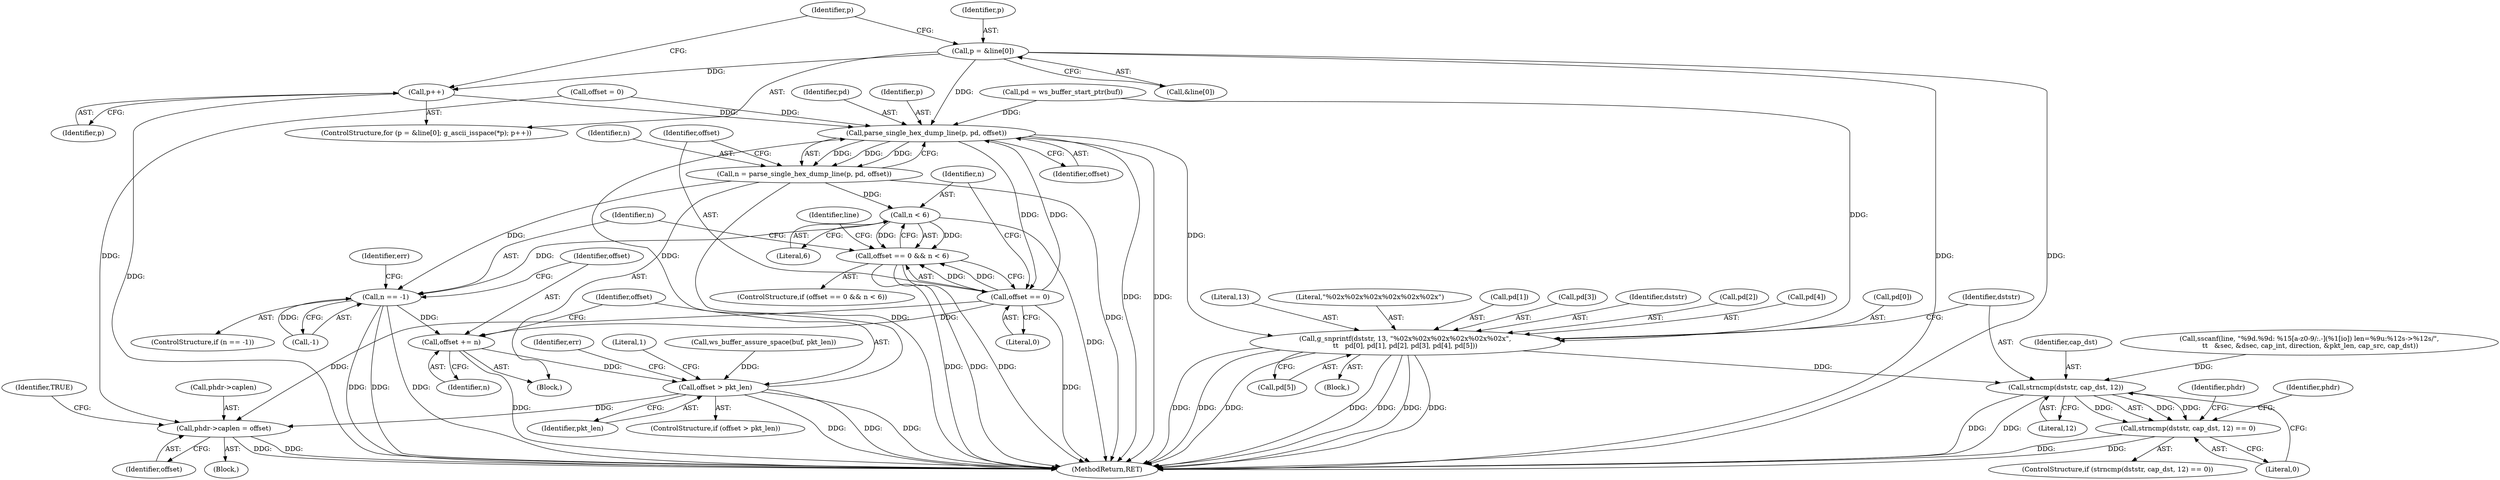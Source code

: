 digraph "0_wireshark_11edc83b98a61e890d7bb01855389d40e984ea82@pointer" {
"1000248" [label="(Call,p++)"];
"1000239" [label="(Call,p = &line[0])"];
"1000259" [label="(Call,parse_single_hex_dump_line(p, pd, offset))"];
"1000257" [label="(Call,n = parse_single_hex_dump_line(p, pd, offset))"];
"1000268" [label="(Call,n < 6)"];
"1000264" [label="(Call,offset == 0 && n < 6)"];
"1000297" [label="(Call,n == -1)"];
"1000313" [label="(Call,offset += n)"];
"1000317" [label="(Call,offset > pkt_len)"];
"1000399" [label="(Call,phdr->caplen = offset)"];
"1000265" [label="(Call,offset == 0)"];
"1000340" [label="(Call,g_snprintf(dststr, 13, \"%02x%02x%02x%02x%02x%02x\",\n\t\t   pd[0], pd[1], pd[2], pd[3], pd[4], pd[5]))"];
"1000364" [label="(Call,strncmp(dststr, cap_dst, 12))"];
"1000363" [label="(Call,strncmp(dststr, cap_dst, 12) == 0)"];
"1000353" [label="(Call,pd[3])"];
"1000403" [label="(Identifier,offset)"];
"1000367" [label="(Literal,12)"];
"1000219" [label="(Call,ws_buffer_assure_space(buf, pkt_len))"];
"1000406" [label="(MethodReturn,RET)"];
"1000341" [label="(Identifier,dststr)"];
"1000314" [label="(Identifier,offset)"];
"1000269" [label="(Identifier,n)"];
"1000350" [label="(Call,pd[2])"];
"1000274" [label="(Identifier,line)"];
"1000297" [label="(Call,n == -1)"];
"1000267" [label="(Literal,0)"];
"1000264" [label="(Call,offset == 0 && n < 6)"];
"1000359" [label="(Call,pd[5])"];
"1000119" [label="(Block,)"];
"1000323" [label="(Identifier,err)"];
"1000265" [label="(Call,offset == 0)"];
"1000317" [label="(Call,offset > pkt_len)"];
"1000339" [label="(Block,)"];
"1000268" [label="(Call,n < 6)"];
"1000298" [label="(Identifier,n)"];
"1000368" [label="(Literal,0)"];
"1000400" [label="(Call,phdr->caplen)"];
"1000266" [label="(Identifier,offset)"];
"1000356" [label="(Call,pd[4])"];
"1000258" [label="(Identifier,n)"];
"1000366" [label="(Identifier,cap_dst)"];
"1000262" [label="(Identifier,offset)"];
"1000263" [label="(ControlStructure,if (offset == 0 && n < 6))"];
"1000364" [label="(Call,strncmp(dststr, cap_dst, 12))"];
"1000363" [label="(Call,strncmp(dststr, cap_dst, 12) == 0)"];
"1000399" [label="(Call,phdr->caplen = offset)"];
"1000296" [label="(ControlStructure,if (n == -1))"];
"1000247" [label="(Identifier,p)"];
"1000371" [label="(Identifier,phdr)"];
"1000240" [label="(Identifier,p)"];
"1000241" [label="(Call,&line[0])"];
"1000270" [label="(Literal,6)"];
"1000260" [label="(Identifier,p)"];
"1000313" [label="(Call,offset += n)"];
"1000315" [label="(Identifier,n)"];
"1000135" [label="(Call,offset = 0)"];
"1000248" [label="(Call,p++)"];
"1000222" [label="(Call,pd = ws_buffer_start_ptr(buf))"];
"1000362" [label="(ControlStructure,if (strncmp(dststr, cap_dst, 12) == 0))"];
"1000340" [label="(Call,g_snprintf(dststr, 13, \"%02x%02x%02x%02x%02x%02x\",\n\t\t   pd[0], pd[1], pd[2], pd[3], pd[4], pd[5]))"];
"1000299" [label="(Call,-1)"];
"1000228" [label="(Block,)"];
"1000304" [label="(Identifier,err)"];
"1000227" [label="(Literal,1)"];
"1000344" [label="(Call,pd[0])"];
"1000318" [label="(Identifier,offset)"];
"1000259" [label="(Call,parse_single_hex_dump_line(p, pd, offset))"];
"1000319" [label="(Identifier,pkt_len)"];
"1000365" [label="(Identifier,dststr)"];
"1000405" [label="(Identifier,TRUE)"];
"1000238" [label="(ControlStructure,for (p = &line[0]; g_ascii_isspace(*p); p++))"];
"1000261" [label="(Identifier,pd)"];
"1000342" [label="(Literal,13)"];
"1000257" [label="(Call,n = parse_single_hex_dump_line(p, pd, offset))"];
"1000343" [label="(Literal,\"%02x%02x%02x%02x%02x%02x\")"];
"1000377" [label="(Identifier,phdr)"];
"1000239" [label="(Call,p = &line[0])"];
"1000153" [label="(Call,sscanf(line, \"%9d.%9d: %15[a-z0-9/:.-](%1[io]) len=%9u:%12s->%12s/\",\n \t\t   &sec, &dsec, cap_int, direction, &pkt_len, cap_src, cap_dst))"];
"1000249" [label="(Identifier,p)"];
"1000316" [label="(ControlStructure,if (offset > pkt_len))"];
"1000347" [label="(Call,pd[1])"];
"1000248" -> "1000238"  [label="AST: "];
"1000248" -> "1000249"  [label="CFG: "];
"1000249" -> "1000248"  [label="AST: "];
"1000247" -> "1000248"  [label="CFG: "];
"1000248" -> "1000406"  [label="DDG: "];
"1000239" -> "1000248"  [label="DDG: "];
"1000248" -> "1000259"  [label="DDG: "];
"1000239" -> "1000238"  [label="AST: "];
"1000239" -> "1000241"  [label="CFG: "];
"1000240" -> "1000239"  [label="AST: "];
"1000241" -> "1000239"  [label="AST: "];
"1000247" -> "1000239"  [label="CFG: "];
"1000239" -> "1000406"  [label="DDG: "];
"1000239" -> "1000406"  [label="DDG: "];
"1000239" -> "1000259"  [label="DDG: "];
"1000259" -> "1000257"  [label="AST: "];
"1000259" -> "1000262"  [label="CFG: "];
"1000260" -> "1000259"  [label="AST: "];
"1000261" -> "1000259"  [label="AST: "];
"1000262" -> "1000259"  [label="AST: "];
"1000257" -> "1000259"  [label="CFG: "];
"1000259" -> "1000406"  [label="DDG: "];
"1000259" -> "1000406"  [label="DDG: "];
"1000259" -> "1000257"  [label="DDG: "];
"1000259" -> "1000257"  [label="DDG: "];
"1000259" -> "1000257"  [label="DDG: "];
"1000222" -> "1000259"  [label="DDG: "];
"1000317" -> "1000259"  [label="DDG: "];
"1000265" -> "1000259"  [label="DDG: "];
"1000135" -> "1000259"  [label="DDG: "];
"1000259" -> "1000265"  [label="DDG: "];
"1000259" -> "1000340"  [label="DDG: "];
"1000257" -> "1000228"  [label="AST: "];
"1000258" -> "1000257"  [label="AST: "];
"1000266" -> "1000257"  [label="CFG: "];
"1000257" -> "1000406"  [label="DDG: "];
"1000257" -> "1000406"  [label="DDG: "];
"1000257" -> "1000268"  [label="DDG: "];
"1000257" -> "1000297"  [label="DDG: "];
"1000268" -> "1000264"  [label="AST: "];
"1000268" -> "1000270"  [label="CFG: "];
"1000269" -> "1000268"  [label="AST: "];
"1000270" -> "1000268"  [label="AST: "];
"1000264" -> "1000268"  [label="CFG: "];
"1000268" -> "1000406"  [label="DDG: "];
"1000268" -> "1000264"  [label="DDG: "];
"1000268" -> "1000264"  [label="DDG: "];
"1000268" -> "1000297"  [label="DDG: "];
"1000264" -> "1000263"  [label="AST: "];
"1000264" -> "1000265"  [label="CFG: "];
"1000265" -> "1000264"  [label="AST: "];
"1000274" -> "1000264"  [label="CFG: "];
"1000298" -> "1000264"  [label="CFG: "];
"1000264" -> "1000406"  [label="DDG: "];
"1000264" -> "1000406"  [label="DDG: "];
"1000264" -> "1000406"  [label="DDG: "];
"1000265" -> "1000264"  [label="DDG: "];
"1000265" -> "1000264"  [label="DDG: "];
"1000297" -> "1000296"  [label="AST: "];
"1000297" -> "1000299"  [label="CFG: "];
"1000298" -> "1000297"  [label="AST: "];
"1000299" -> "1000297"  [label="AST: "];
"1000304" -> "1000297"  [label="CFG: "];
"1000314" -> "1000297"  [label="CFG: "];
"1000297" -> "1000406"  [label="DDG: "];
"1000297" -> "1000406"  [label="DDG: "];
"1000297" -> "1000406"  [label="DDG: "];
"1000299" -> "1000297"  [label="DDG: "];
"1000297" -> "1000313"  [label="DDG: "];
"1000313" -> "1000228"  [label="AST: "];
"1000313" -> "1000315"  [label="CFG: "];
"1000314" -> "1000313"  [label="AST: "];
"1000315" -> "1000313"  [label="AST: "];
"1000318" -> "1000313"  [label="CFG: "];
"1000313" -> "1000406"  [label="DDG: "];
"1000265" -> "1000313"  [label="DDG: "];
"1000313" -> "1000317"  [label="DDG: "];
"1000317" -> "1000316"  [label="AST: "];
"1000317" -> "1000319"  [label="CFG: "];
"1000318" -> "1000317"  [label="AST: "];
"1000319" -> "1000317"  [label="AST: "];
"1000227" -> "1000317"  [label="CFG: "];
"1000323" -> "1000317"  [label="CFG: "];
"1000317" -> "1000406"  [label="DDG: "];
"1000317" -> "1000406"  [label="DDG: "];
"1000317" -> "1000406"  [label="DDG: "];
"1000219" -> "1000317"  [label="DDG: "];
"1000317" -> "1000399"  [label="DDG: "];
"1000399" -> "1000119"  [label="AST: "];
"1000399" -> "1000403"  [label="CFG: "];
"1000400" -> "1000399"  [label="AST: "];
"1000403" -> "1000399"  [label="AST: "];
"1000405" -> "1000399"  [label="CFG: "];
"1000399" -> "1000406"  [label="DDG: "];
"1000399" -> "1000406"  [label="DDG: "];
"1000265" -> "1000399"  [label="DDG: "];
"1000135" -> "1000399"  [label="DDG: "];
"1000265" -> "1000267"  [label="CFG: "];
"1000266" -> "1000265"  [label="AST: "];
"1000267" -> "1000265"  [label="AST: "];
"1000269" -> "1000265"  [label="CFG: "];
"1000265" -> "1000406"  [label="DDG: "];
"1000340" -> "1000339"  [label="AST: "];
"1000340" -> "1000359"  [label="CFG: "];
"1000341" -> "1000340"  [label="AST: "];
"1000342" -> "1000340"  [label="AST: "];
"1000343" -> "1000340"  [label="AST: "];
"1000344" -> "1000340"  [label="AST: "];
"1000347" -> "1000340"  [label="AST: "];
"1000350" -> "1000340"  [label="AST: "];
"1000353" -> "1000340"  [label="AST: "];
"1000356" -> "1000340"  [label="AST: "];
"1000359" -> "1000340"  [label="AST: "];
"1000365" -> "1000340"  [label="CFG: "];
"1000340" -> "1000406"  [label="DDG: "];
"1000340" -> "1000406"  [label="DDG: "];
"1000340" -> "1000406"  [label="DDG: "];
"1000340" -> "1000406"  [label="DDG: "];
"1000340" -> "1000406"  [label="DDG: "];
"1000340" -> "1000406"  [label="DDG: "];
"1000340" -> "1000406"  [label="DDG: "];
"1000222" -> "1000340"  [label="DDG: "];
"1000340" -> "1000364"  [label="DDG: "];
"1000364" -> "1000363"  [label="AST: "];
"1000364" -> "1000367"  [label="CFG: "];
"1000365" -> "1000364"  [label="AST: "];
"1000366" -> "1000364"  [label="AST: "];
"1000367" -> "1000364"  [label="AST: "];
"1000368" -> "1000364"  [label="CFG: "];
"1000364" -> "1000406"  [label="DDG: "];
"1000364" -> "1000406"  [label="DDG: "];
"1000364" -> "1000363"  [label="DDG: "];
"1000364" -> "1000363"  [label="DDG: "];
"1000364" -> "1000363"  [label="DDG: "];
"1000153" -> "1000364"  [label="DDG: "];
"1000363" -> "1000362"  [label="AST: "];
"1000363" -> "1000368"  [label="CFG: "];
"1000368" -> "1000363"  [label="AST: "];
"1000371" -> "1000363"  [label="CFG: "];
"1000377" -> "1000363"  [label="CFG: "];
"1000363" -> "1000406"  [label="DDG: "];
"1000363" -> "1000406"  [label="DDG: "];
}

